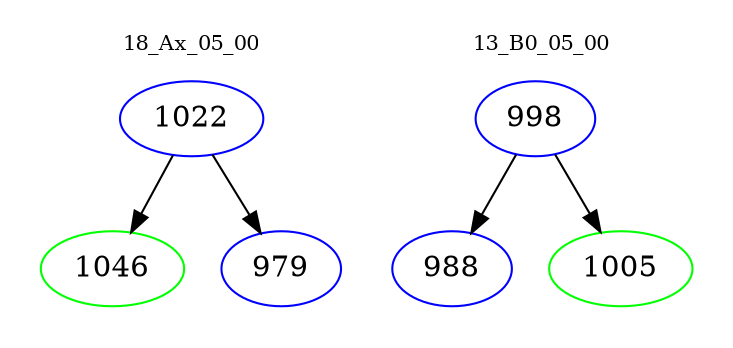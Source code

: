 digraph{
subgraph cluster_0 {
color = white
label = "18_Ax_05_00";
fontsize=10;
T0_1022 [label="1022", color="blue"]
T0_1022 -> T0_1046 [color="black"]
T0_1046 [label="1046", color="green"]
T0_1022 -> T0_979 [color="black"]
T0_979 [label="979", color="blue"]
}
subgraph cluster_1 {
color = white
label = "13_B0_05_00";
fontsize=10;
T1_998 [label="998", color="blue"]
T1_998 -> T1_988 [color="black"]
T1_988 [label="988", color="blue"]
T1_998 -> T1_1005 [color="black"]
T1_1005 [label="1005", color="green"]
}
}
